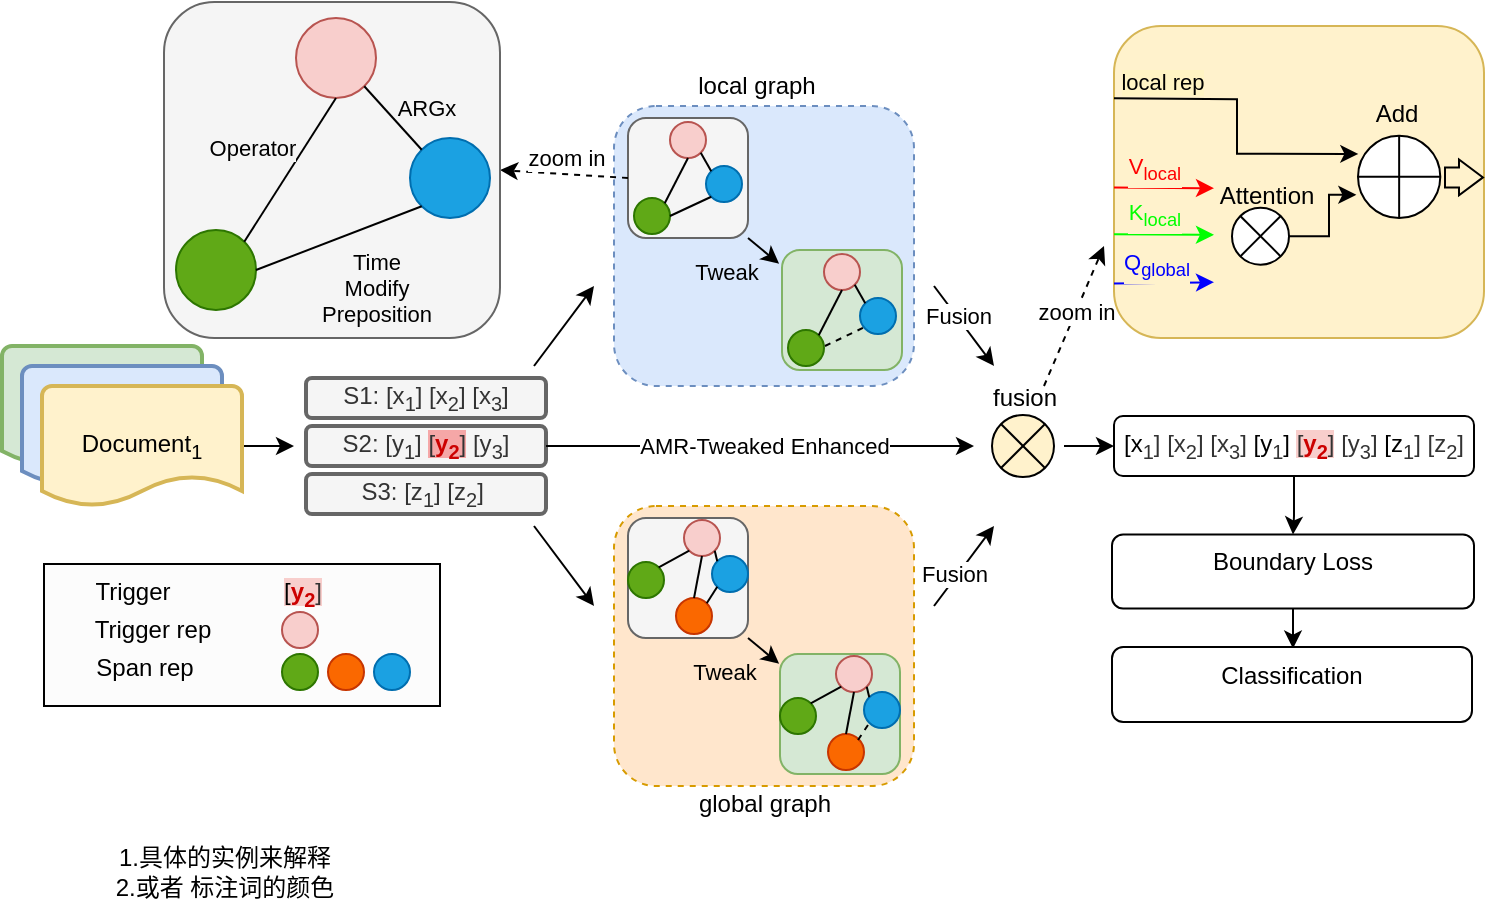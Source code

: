 <mxfile version="22.0.8" type="github">
  <diagram name="第 1 页" id="aBAtC7C85wRrQgK5SBA-">
    <mxGraphModel dx="304" dy="196" grid="1" gridSize="10" guides="1" tooltips="1" connect="1" arrows="1" fold="1" page="1" pageScale="1" pageWidth="827" pageHeight="1169" math="0" shadow="0">
      <root>
        <mxCell id="0" />
        <mxCell id="1" parent="0" />
        <mxCell id="pVMCiTDg7z46em1MxIxY-14" value="" style="rounded=1;whiteSpace=wrap;html=1;fillStyle=auto;dashed=1;glass=0;perimeterSpacing=0;resizeHeight=0;fillColor=#dae8fc;strokeColor=#6c8ebf;" parent="1" vertex="1">
          <mxGeometry x="315" y="80" width="150" height="140" as="geometry" />
        </mxCell>
        <mxCell id="pVMCiTDg7z46em1MxIxY-2" value="" style="rounded=1;whiteSpace=wrap;html=1;fillColor=#f5f5f5;fontColor=#333333;strokeColor=#666666;" parent="1" vertex="1">
          <mxGeometry x="322" y="86" width="60" height="60" as="geometry" />
        </mxCell>
        <mxCell id="pVMCiTDg7z46em1MxIxY-97" value="" style="edgeStyle=orthogonalEdgeStyle;rounded=0;orthogonalLoop=1;jettySize=auto;html=1;" parent="1" target="pVMCiTDg7z46em1MxIxY-96" edge="1">
          <mxGeometry relative="1" as="geometry">
            <mxPoint x="541" y="250" as="sourcePoint" />
            <Array as="points">
              <mxPoint x="540" y="250" />
              <mxPoint x="540" y="250" />
            </Array>
          </mxGeometry>
        </mxCell>
        <mxCell id="pVMCiTDg7z46em1MxIxY-6" value="" style="strokeWidth=2;html=1;shape=mxgraph.flowchart.document2;whiteSpace=wrap;size=0.25;fillColor=#d5e8d4;strokeColor=#82b366;" parent="1" vertex="1">
          <mxGeometry x="9" y="200" width="100" height="60" as="geometry" />
        </mxCell>
        <mxCell id="pVMCiTDg7z46em1MxIxY-7" value="" style="strokeWidth=2;html=1;shape=mxgraph.flowchart.document2;whiteSpace=wrap;size=0.25;fillColor=#dae8fc;strokeColor=#6c8ebf;" parent="1" vertex="1">
          <mxGeometry x="19" y="210" width="100" height="60" as="geometry" />
        </mxCell>
        <mxCell id="pVMCiTDg7z46em1MxIxY-10" value="" style="edgeStyle=orthogonalEdgeStyle;rounded=0;orthogonalLoop=1;jettySize=auto;html=1;" parent="1" source="pVMCiTDg7z46em1MxIxY-8" edge="1">
          <mxGeometry relative="1" as="geometry">
            <mxPoint x="155" y="250" as="targetPoint" />
          </mxGeometry>
        </mxCell>
        <mxCell id="pVMCiTDg7z46em1MxIxY-8" value="Document&lt;sub&gt;1&lt;/sub&gt;" style="strokeWidth=2;html=1;shape=mxgraph.flowchart.document2;whiteSpace=wrap;size=0.25;fillColor=#fff2cc;strokeColor=#d6b656;" parent="1" vertex="1">
          <mxGeometry x="29" y="220" width="100" height="60" as="geometry" />
        </mxCell>
        <mxCell id="pVMCiTDg7z46em1MxIxY-9" value="S1: [x&lt;sub&gt;1&lt;/sub&gt;] [x&lt;sub&gt;2&lt;/sub&gt;] [x&lt;sub&gt;3&lt;/sub&gt;]" style="rounded=1;whiteSpace=wrap;html=1;strokeWidth=2;fillColor=#f5f5f5;fontColor=#333333;strokeColor=#666666;" parent="1" vertex="1">
          <mxGeometry x="161" y="216" width="120" height="20" as="geometry" />
        </mxCell>
        <mxCell id="pVMCiTDg7z46em1MxIxY-11" value="S2: [y&lt;sub&gt;1&lt;/sub&gt;] &lt;span style=&quot;background-color: rgb(245, 167, 167);&quot;&gt;[&lt;font style=&quot;&quot; color=&quot;#cc0000&quot;&gt;&lt;b&gt;y&lt;sub&gt;2&lt;/sub&gt;&lt;/b&gt;&lt;/font&gt;]&lt;/span&gt; [y&lt;sub&gt;3&lt;/sub&gt;]" style="rounded=1;whiteSpace=wrap;html=1;strokeWidth=2;fillColor=#f5f5f5;fontColor=#333333;strokeColor=#666666;" parent="1" vertex="1">
          <mxGeometry x="161" y="240" width="120" height="20" as="geometry" />
        </mxCell>
        <mxCell id="pVMCiTDg7z46em1MxIxY-12" value="S3: [z&lt;sub&gt;1&lt;/sub&gt;] [z&lt;sub&gt;2&lt;/sub&gt;]&amp;nbsp;" style="rounded=1;whiteSpace=wrap;html=1;strokeWidth=2;fillColor=#f5f5f5;fontColor=#333333;strokeColor=#666666;" parent="1" vertex="1">
          <mxGeometry x="161" y="264" width="120" height="20" as="geometry" />
        </mxCell>
        <mxCell id="pVMCiTDg7z46em1MxIxY-26" value="" style="edgeStyle=none;orthogonalLoop=1;jettySize=auto;html=1;rounded=0;" parent="1" edge="1">
          <mxGeometry width="100" relative="1" as="geometry">
            <mxPoint x="475" y="330" as="sourcePoint" />
            <mxPoint x="505" y="290" as="targetPoint" />
            <Array as="points" />
          </mxGeometry>
        </mxCell>
        <mxCell id="pVMCiTDg7z46em1MxIxY-93" value="Fusion" style="edgeLabel;html=1;align=center;verticalAlign=middle;resizable=0;points=[];" parent="pVMCiTDg7z46em1MxIxY-26" vertex="1" connectable="0">
          <mxGeometry x="-0.248" y="2" relative="1" as="geometry">
            <mxPoint as="offset" />
          </mxGeometry>
        </mxCell>
        <mxCell id="pVMCiTDg7z46em1MxIxY-27" value="" style="edgeStyle=none;orthogonalLoop=1;jettySize=auto;html=1;rounded=0;" parent="1" edge="1">
          <mxGeometry width="100" relative="1" as="geometry">
            <mxPoint x="475" y="170" as="sourcePoint" />
            <mxPoint x="505" y="210" as="targetPoint" />
            <Array as="points" />
          </mxGeometry>
        </mxCell>
        <mxCell id="pVMCiTDg7z46em1MxIxY-92" value="Fusion" style="edgeLabel;html=1;align=center;verticalAlign=middle;resizable=0;points=[];" parent="pVMCiTDg7z46em1MxIxY-27" vertex="1" connectable="0">
          <mxGeometry x="-0.243" y="1" relative="1" as="geometry">
            <mxPoint as="offset" />
          </mxGeometry>
        </mxCell>
        <mxCell id="pVMCiTDg7z46em1MxIxY-28" value="" style="edgeStyle=none;orthogonalLoop=1;jettySize=auto;html=1;rounded=0;" parent="1" edge="1">
          <mxGeometry width="100" relative="1" as="geometry">
            <mxPoint x="275" y="210" as="sourcePoint" />
            <mxPoint x="305" y="170" as="targetPoint" />
            <Array as="points" />
          </mxGeometry>
        </mxCell>
        <mxCell id="pVMCiTDg7z46em1MxIxY-31" value="" style="edgeStyle=none;orthogonalLoop=1;jettySize=auto;html=1;rounded=0;" parent="1" edge="1">
          <mxGeometry width="100" relative="1" as="geometry">
            <mxPoint x="275" y="290" as="sourcePoint" />
            <mxPoint x="305" y="330" as="targetPoint" />
            <Array as="points" />
          </mxGeometry>
        </mxCell>
        <mxCell id="pVMCiTDg7z46em1MxIxY-33" value="" style="rounded=1;whiteSpace=wrap;html=1;fillColor=#d5e8d4;strokeColor=#82b366;" parent="1" vertex="1">
          <mxGeometry x="399" y="152" width="60" height="60" as="geometry" />
        </mxCell>
        <mxCell id="pVMCiTDg7z46em1MxIxY-37" value="" style="edgeStyle=none;orthogonalLoop=1;jettySize=auto;html=1;rounded=0;entryX=-0.024;entryY=0.115;entryDx=0;entryDy=0;entryPerimeter=0;" parent="1" target="pVMCiTDg7z46em1MxIxY-33" edge="1">
          <mxGeometry width="100" relative="1" as="geometry">
            <mxPoint x="382" y="146" as="sourcePoint" />
            <mxPoint x="412" y="186" as="targetPoint" />
            <Array as="points" />
          </mxGeometry>
        </mxCell>
        <mxCell id="pVMCiTDg7z46em1MxIxY-99" value="Tweak" style="edgeLabel;html=1;align=center;verticalAlign=middle;resizable=0;points=[];labelBackgroundColor=#dae8fc;" parent="pVMCiTDg7z46em1MxIxY-37" vertex="1" connectable="0">
          <mxGeometry x="-0.424" relative="1" as="geometry">
            <mxPoint x="-16" y="13" as="offset" />
          </mxGeometry>
        </mxCell>
        <mxCell id="pVMCiTDg7z46em1MxIxY-39" value="" style="rounded=1;whiteSpace=wrap;html=1;fillStyle=auto;dashed=1;glass=0;perimeterSpacing=0;resizeHeight=0;fillColor=#ffe6cc;strokeColor=#d79b00;" parent="1" vertex="1">
          <mxGeometry x="315" y="280" width="150" height="140" as="geometry" />
        </mxCell>
        <mxCell id="pVMCiTDg7z46em1MxIxY-40" value="" style="rounded=1;whiteSpace=wrap;html=1;fillColor=#f5f5f5;fontColor=#333333;strokeColor=#666666;" parent="1" vertex="1">
          <mxGeometry x="322" y="286" width="60" height="60" as="geometry" />
        </mxCell>
        <mxCell id="pVMCiTDg7z46em1MxIxY-42" value="" style="edgeStyle=none;orthogonalLoop=1;jettySize=auto;html=1;rounded=0;entryX=-0.024;entryY=0.115;entryDx=0;entryDy=0;entryPerimeter=0;" parent="1" edge="1">
          <mxGeometry width="100" relative="1" as="geometry">
            <mxPoint x="382" y="346" as="sourcePoint" />
            <mxPoint x="397.56" y="358.9" as="targetPoint" />
            <Array as="points" />
          </mxGeometry>
        </mxCell>
        <mxCell id="pVMCiTDg7z46em1MxIxY-100" value="Tweak" style="edgeLabel;html=1;align=center;verticalAlign=middle;resizable=0;points=[];labelBackgroundColor=#ffe6cc;" parent="pVMCiTDg7z46em1MxIxY-42" vertex="1" connectable="0">
          <mxGeometry x="-0.349" y="1" relative="1" as="geometry">
            <mxPoint x="-18" y="13" as="offset" />
          </mxGeometry>
        </mxCell>
        <mxCell id="pVMCiTDg7z46em1MxIxY-44" value="" style="ellipse;whiteSpace=wrap;html=1;aspect=fixed;fillColor=#f8cecc;strokeColor=#b85450;" parent="1" vertex="1">
          <mxGeometry x="343" y="88" width="18" height="18" as="geometry" />
        </mxCell>
        <mxCell id="pVMCiTDg7z46em1MxIxY-45" value="" style="ellipse;whiteSpace=wrap;html=1;aspect=fixed;fillColor=#1ba1e2;fontColor=#ffffff;strokeColor=#006EAF;" parent="1" vertex="1">
          <mxGeometry x="361" y="110" width="18" height="18" as="geometry" />
        </mxCell>
        <mxCell id="pVMCiTDg7z46em1MxIxY-46" value="" style="ellipse;whiteSpace=wrap;html=1;aspect=fixed;fillColor=#60a917;fontColor=#ffffff;strokeColor=#2D7600;" parent="1" vertex="1">
          <mxGeometry x="325" y="126" width="18" height="18" as="geometry" />
        </mxCell>
        <mxCell id="pVMCiTDg7z46em1MxIxY-48" value="" style="endArrow=none;html=1;rounded=0;entryX=0.5;entryY=1;entryDx=0;entryDy=0;exitX=1;exitY=0;exitDx=0;exitDy=0;" parent="1" source="pVMCiTDg7z46em1MxIxY-46" target="pVMCiTDg7z46em1MxIxY-44" edge="1">
          <mxGeometry width="50" height="50" relative="1" as="geometry">
            <mxPoint x="334" y="124" as="sourcePoint" />
            <mxPoint x="443" y="104" as="targetPoint" />
          </mxGeometry>
        </mxCell>
        <mxCell id="pVMCiTDg7z46em1MxIxY-49" value="" style="endArrow=none;html=1;rounded=0;entryX=0;entryY=1;entryDx=0;entryDy=0;exitX=1;exitY=0.5;exitDx=0;exitDy=0;" parent="1" source="pVMCiTDg7z46em1MxIxY-46" target="pVMCiTDg7z46em1MxIxY-45" edge="1">
          <mxGeometry width="50" height="50" relative="1" as="geometry">
            <mxPoint x="350" y="139" as="sourcePoint" />
            <mxPoint x="360" y="114" as="targetPoint" />
          </mxGeometry>
        </mxCell>
        <mxCell id="pVMCiTDg7z46em1MxIxY-50" value="" style="endArrow=none;html=1;rounded=0;entryX=0;entryY=0;entryDx=0;entryDy=0;exitX=1;exitY=1;exitDx=0;exitDy=0;" parent="1" source="pVMCiTDg7z46em1MxIxY-44" target="pVMCiTDg7z46em1MxIxY-45" edge="1">
          <mxGeometry width="50" height="50" relative="1" as="geometry">
            <mxPoint x="360" y="149" as="sourcePoint" />
            <mxPoint x="370" y="124" as="targetPoint" />
          </mxGeometry>
        </mxCell>
        <mxCell id="pVMCiTDg7z46em1MxIxY-58" value="" style="ellipse;whiteSpace=wrap;html=1;aspect=fixed;fillColor=#f8cecc;strokeColor=#b85450;" parent="1" vertex="1">
          <mxGeometry x="420" y="154" width="18" height="18" as="geometry" />
        </mxCell>
        <mxCell id="pVMCiTDg7z46em1MxIxY-59" value="" style="ellipse;whiteSpace=wrap;html=1;aspect=fixed;fillColor=#1ba1e2;fontColor=#ffffff;strokeColor=#006EAF;" parent="1" vertex="1">
          <mxGeometry x="438" y="176" width="18" height="18" as="geometry" />
        </mxCell>
        <mxCell id="pVMCiTDg7z46em1MxIxY-60" value="" style="ellipse;whiteSpace=wrap;html=1;aspect=fixed;fillColor=#60a917;fontColor=#ffffff;strokeColor=#2D7600;" parent="1" vertex="1">
          <mxGeometry x="402" y="192" width="18" height="18" as="geometry" />
        </mxCell>
        <mxCell id="pVMCiTDg7z46em1MxIxY-61" value="" style="endArrow=none;html=1;rounded=0;entryX=0.5;entryY=1;entryDx=0;entryDy=0;exitX=1;exitY=0;exitDx=0;exitDy=0;" parent="1" source="pVMCiTDg7z46em1MxIxY-60" target="pVMCiTDg7z46em1MxIxY-58" edge="1">
          <mxGeometry width="50" height="50" relative="1" as="geometry">
            <mxPoint x="411" y="190" as="sourcePoint" />
            <mxPoint x="520" y="170" as="targetPoint" />
          </mxGeometry>
        </mxCell>
        <mxCell id="pVMCiTDg7z46em1MxIxY-63" value="" style="endArrow=none;html=1;rounded=0;entryX=0;entryY=0;entryDx=0;entryDy=0;exitX=1;exitY=1;exitDx=0;exitDy=0;" parent="1" source="pVMCiTDg7z46em1MxIxY-58" target="pVMCiTDg7z46em1MxIxY-59" edge="1">
          <mxGeometry width="50" height="50" relative="1" as="geometry">
            <mxPoint x="437" y="215" as="sourcePoint" />
            <mxPoint x="447" y="190" as="targetPoint" />
          </mxGeometry>
        </mxCell>
        <mxCell id="pVMCiTDg7z46em1MxIxY-86" value="" style="ellipse;whiteSpace=wrap;html=1;aspect=fixed;fillColor=#f8cecc;strokeColor=#b85450;" parent="1" vertex="1">
          <mxGeometry x="350" y="287" width="18" height="18" as="geometry" />
        </mxCell>
        <mxCell id="pVMCiTDg7z46em1MxIxY-87" value="" style="ellipse;whiteSpace=wrap;html=1;aspect=fixed;fillColor=#60a917;fontColor=#ffffff;strokeColor=#2D7600;" parent="1" vertex="1">
          <mxGeometry x="322" y="308" width="18" height="18" as="geometry" />
        </mxCell>
        <mxCell id="pVMCiTDg7z46em1MxIxY-88" value="" style="endArrow=none;html=1;rounded=0;entryX=0;entryY=1;entryDx=0;entryDy=0;exitX=1;exitY=0;exitDx=0;exitDy=0;" parent="1" source="pVMCiTDg7z46em1MxIxY-87" target="pVMCiTDg7z46em1MxIxY-86" edge="1">
          <mxGeometry width="50" height="50" relative="1" as="geometry">
            <mxPoint x="343" y="312" as="sourcePoint" />
            <mxPoint x="452" y="292" as="targetPoint" />
          </mxGeometry>
        </mxCell>
        <mxCell id="pVMCiTDg7z46em1MxIxY-89" value="" style="ellipse;whiteSpace=wrap;html=1;aspect=fixed;fillColor=#1ba1e2;fontColor=#ffffff;strokeColor=#006EAF;" parent="1" vertex="1">
          <mxGeometry x="364" y="305" width="18" height="18" as="geometry" />
        </mxCell>
        <mxCell id="pVMCiTDg7z46em1MxIxY-90" value="" style="ellipse;whiteSpace=wrap;html=1;aspect=fixed;fillColor=#fa6800;fontColor=#000000;strokeColor=#C73500;" parent="1" vertex="1">
          <mxGeometry x="346" y="326" width="18" height="18" as="geometry" />
        </mxCell>
        <mxCell id="pVMCiTDg7z46em1MxIxY-91" value="" style="endArrow=none;html=1;rounded=0;entryX=0;entryY=1;entryDx=0;entryDy=0;exitX=1;exitY=0;exitDx=0;exitDy=0;" parent="1" source="pVMCiTDg7z46em1MxIxY-90" target="pVMCiTDg7z46em1MxIxY-89" edge="1">
          <mxGeometry width="50" height="50" relative="1" as="geometry">
            <mxPoint x="345" y="331" as="sourcePoint" />
            <mxPoint x="363" y="311" as="targetPoint" />
          </mxGeometry>
        </mxCell>
        <mxCell id="pVMCiTDg7z46em1MxIxY-102" value="" style="edgeStyle=orthogonalEdgeStyle;rounded=0;orthogonalLoop=1;jettySize=auto;html=1;" parent="1" source="pVMCiTDg7z46em1MxIxY-96" target="pVMCiTDg7z46em1MxIxY-101" edge="1">
          <mxGeometry relative="1" as="geometry" />
        </mxCell>
        <mxCell id="pVMCiTDg7z46em1MxIxY-96" value="[x&lt;sub style=&quot;border-color: var(--border-color); color: rgb(51, 51, 51);&quot;&gt;1&lt;/sub&gt;&lt;span style=&quot;color: rgb(51, 51, 51);&quot;&gt;] [x&lt;/span&gt;&lt;sub style=&quot;border-color: var(--border-color); color: rgb(51, 51, 51);&quot;&gt;2&lt;/sub&gt;&lt;span style=&quot;color: rgb(51, 51, 51);&quot;&gt;] [x&lt;/span&gt;&lt;sub style=&quot;border-color: var(--border-color); color: rgb(51, 51, 51);&quot;&gt;3&lt;/sub&gt;&lt;span style=&quot;color: rgb(51, 51, 51);&quot;&gt;]&amp;nbsp;&lt;/span&gt;[y&lt;sub style=&quot;border-color: var(--border-color); color: rgb(51, 51, 51);&quot;&gt;1&lt;/sub&gt;]&amp;nbsp;&lt;span style=&quot;background-color: rgb(248, 206, 204);&quot;&gt;&lt;span style=&quot;color: rgb(51, 51, 51);&quot;&gt;[&lt;/span&gt;&lt;font style=&quot;border-color: var(--border-color);&quot; color=&quot;#cc0000&quot;&gt;&lt;b style=&quot;border-color: var(--border-color);&quot;&gt;y&lt;sub style=&quot;border-color: var(--border-color);&quot;&gt;2&lt;/sub&gt;&lt;/b&gt;&lt;/font&gt;&lt;span style=&quot;color: rgb(51, 51, 51);&quot;&gt;]&lt;/span&gt;&lt;/span&gt;&lt;span style=&quot;color: rgb(51, 51, 51);&quot;&gt;&amp;nbsp;[y&lt;/span&gt;&lt;sub style=&quot;border-color: var(--border-color); color: rgb(51, 51, 51);&quot;&gt;3&lt;/sub&gt;&lt;span style=&quot;color: rgb(51, 51, 51);&quot;&gt;]&lt;/span&gt;&amp;nbsp;[z&lt;sub style=&quot;border-color: var(--border-color); color: rgb(51, 51, 51);&quot;&gt;1&lt;/sub&gt;&lt;span style=&quot;color: rgb(51, 51, 51);&quot;&gt;] [z&lt;/span&gt;&lt;sub style=&quot;border-color: var(--border-color); color: rgb(51, 51, 51);&quot;&gt;2&lt;/sub&gt;&lt;span style=&quot;color: rgb(51, 51, 51);&quot;&gt;]&lt;/span&gt;" style="rounded=1;whiteSpace=wrap;html=1;verticalAlign=top;" parent="1" vertex="1">
          <mxGeometry x="565" y="235" width="180" height="30" as="geometry" />
        </mxCell>
        <mxCell id="pVMCiTDg7z46em1MxIxY-104" value="" style="edgeStyle=orthogonalEdgeStyle;rounded=0;orthogonalLoop=1;jettySize=auto;html=1;" parent="1" source="pVMCiTDg7z46em1MxIxY-101" target="pVMCiTDg7z46em1MxIxY-103" edge="1">
          <mxGeometry relative="1" as="geometry" />
        </mxCell>
        <mxCell id="pVMCiTDg7z46em1MxIxY-101" value="Boundary Loss" style="whiteSpace=wrap;html=1;verticalAlign=top;rounded=1;" parent="1" vertex="1">
          <mxGeometry x="564" y="294.25" width="181" height="37" as="geometry" />
        </mxCell>
        <mxCell id="pVMCiTDg7z46em1MxIxY-103" value="Classification" style="whiteSpace=wrap;html=1;verticalAlign=top;rounded=1;" parent="1" vertex="1">
          <mxGeometry x="564" y="350.5" width="180" height="37.5" as="geometry" />
        </mxCell>
        <mxCell id="L6vsH4I87ayAv4RI-xaD-2" value="" style="endArrow=classic;html=1;rounded=0;dashed=1;exitX=0;exitY=0.5;exitDx=0;exitDy=0;entryX=1;entryY=0.5;entryDx=0;entryDy=0;" parent="1" source="pVMCiTDg7z46em1MxIxY-2" target="L6vsH4I87ayAv4RI-xaD-8" edge="1">
          <mxGeometry width="50" height="50" relative="1" as="geometry">
            <mxPoint x="479" y="146" as="sourcePoint" />
            <mxPoint x="540" y="100" as="targetPoint" />
          </mxGeometry>
        </mxCell>
        <mxCell id="miJZAYwyKmaXPgzx9ikr-5" value="zoom in" style="edgeLabel;html=1;align=center;verticalAlign=middle;resizable=0;points=[];" parent="L6vsH4I87ayAv4RI-xaD-2" vertex="1" connectable="0">
          <mxGeometry x="0.174" relative="1" as="geometry">
            <mxPoint x="6" y="-8" as="offset" />
          </mxGeometry>
        </mxCell>
        <mxCell id="L6vsH4I87ayAv4RI-xaD-8" value="" style="rounded=1;whiteSpace=wrap;html=1;fillColor=#f5f5f5;fontColor=#333333;strokeColor=#666666;" parent="1" vertex="1">
          <mxGeometry x="90" y="28" width="168" height="168" as="geometry" />
        </mxCell>
        <mxCell id="L6vsH4I87ayAv4RI-xaD-12" value="" style="ellipse;whiteSpace=wrap;html=1;aspect=fixed;fillColor=#f8cecc;strokeColor=#b85450;" parent="1" vertex="1">
          <mxGeometry x="156" y="36" width="40" height="40" as="geometry" />
        </mxCell>
        <mxCell id="L6vsH4I87ayAv4RI-xaD-13" value="" style="ellipse;whiteSpace=wrap;html=1;aspect=fixed;fillColor=#1ba1e2;fontColor=#ffffff;strokeColor=#006EAF;" parent="1" vertex="1">
          <mxGeometry x="213" y="96" width="40" height="40" as="geometry" />
        </mxCell>
        <mxCell id="L6vsH4I87ayAv4RI-xaD-14" value="" style="ellipse;whiteSpace=wrap;html=1;aspect=fixed;fillColor=#60a917;fontColor=#ffffff;strokeColor=#2D7600;" parent="1" vertex="1">
          <mxGeometry x="96" y="142" width="40" height="40" as="geometry" />
        </mxCell>
        <mxCell id="L6vsH4I87ayAv4RI-xaD-15" value="" style="endArrow=none;html=1;rounded=0;entryX=0.5;entryY=1;entryDx=0;entryDy=0;exitX=1;exitY=0;exitDx=0;exitDy=0;" parent="1" source="L6vsH4I87ayAv4RI-xaD-14" target="L6vsH4I87ayAv4RI-xaD-12" edge="1">
          <mxGeometry width="50" height="50" relative="1" as="geometry">
            <mxPoint x="102" y="66" as="sourcePoint" />
            <mxPoint x="211" y="46" as="targetPoint" />
          </mxGeometry>
        </mxCell>
        <mxCell id="miJZAYwyKmaXPgzx9ikr-3" value="Operator" style="edgeLabel;html=1;align=center;verticalAlign=middle;resizable=0;points=[];labelBackgroundColor=#f5f5f5;" parent="L6vsH4I87ayAv4RI-xaD-15" vertex="1" connectable="0">
          <mxGeometry x="0.344" y="-2" relative="1" as="geometry">
            <mxPoint x="-29" as="offset" />
          </mxGeometry>
        </mxCell>
        <mxCell id="L6vsH4I87ayAv4RI-xaD-16" value="" style="endArrow=none;html=1;rounded=0;entryX=0;entryY=1;entryDx=0;entryDy=0;exitX=1;exitY=0.5;exitDx=0;exitDy=0;" parent="1" source="L6vsH4I87ayAv4RI-xaD-14" target="L6vsH4I87ayAv4RI-xaD-13" edge="1">
          <mxGeometry width="50" height="50" relative="1" as="geometry">
            <mxPoint x="118" y="81" as="sourcePoint" />
            <mxPoint x="128" y="56" as="targetPoint" />
          </mxGeometry>
        </mxCell>
        <mxCell id="L6vsH4I87ayAv4RI-xaD-24" value="Time&lt;br&gt;Modify&lt;br&gt;Preposition" style="edgeLabel;html=1;align=center;verticalAlign=middle;resizable=0;points=[];labelBackgroundColor=#f5f5f5;" parent="L6vsH4I87ayAv4RI-xaD-16" vertex="1" connectable="0">
          <mxGeometry x="0.384" y="-2" relative="1" as="geometry">
            <mxPoint x="2" y="29" as="offset" />
          </mxGeometry>
        </mxCell>
        <mxCell id="L6vsH4I87ayAv4RI-xaD-17" value="" style="endArrow=none;html=1;rounded=0;entryX=0;entryY=0;entryDx=0;entryDy=0;exitX=1;exitY=1;exitDx=0;exitDy=0;" parent="1" source="L6vsH4I87ayAv4RI-xaD-12" target="L6vsH4I87ayAv4RI-xaD-13" edge="1">
          <mxGeometry width="50" height="50" relative="1" as="geometry">
            <mxPoint x="128" y="91" as="sourcePoint" />
            <mxPoint x="138" y="66" as="targetPoint" />
          </mxGeometry>
        </mxCell>
        <mxCell id="miJZAYwyKmaXPgzx9ikr-4" value="ARGx" style="edgeLabel;html=1;align=center;verticalAlign=middle;resizable=0;points=[];labelBackgroundColor=#f5f5f5;" parent="L6vsH4I87ayAv4RI-xaD-17" vertex="1" connectable="0">
          <mxGeometry x="0.05" y="3" relative="1" as="geometry">
            <mxPoint x="13" y="-4" as="offset" />
          </mxGeometry>
        </mxCell>
        <mxCell id="L6vsH4I87ayAv4RI-xaD-26" value="" style="rounded=0;whiteSpace=wrap;html=1;fillColor=#fcfcfc;" parent="1" vertex="1">
          <mxGeometry x="30" y="309" width="198" height="71" as="geometry" />
        </mxCell>
        <mxCell id="L6vsH4I87ayAv4RI-xaD-27" value="" style="ellipse;whiteSpace=wrap;html=1;aspect=fixed;fillColor=#f8cecc;strokeColor=#b85450;" parent="1" vertex="1">
          <mxGeometry x="149" y="333" width="18" height="18" as="geometry" />
        </mxCell>
        <mxCell id="L6vsH4I87ayAv4RI-xaD-30" value="Trigger rep" style="text;html=1;strokeColor=none;fillColor=none;align=center;verticalAlign=middle;whiteSpace=wrap;rounded=0;" parent="1" vertex="1">
          <mxGeometry x="49" y="327" width="71" height="30" as="geometry" />
        </mxCell>
        <mxCell id="L6vsH4I87ayAv4RI-xaD-33" value="" style="endArrow=none;html=1;rounded=0;exitX=1;exitY=1;exitDx=0;exitDy=0;entryX=0;entryY=0;entryDx=0;entryDy=0;" parent="1" source="pVMCiTDg7z46em1MxIxY-86" target="pVMCiTDg7z46em1MxIxY-89" edge="1">
          <mxGeometry width="50" height="50" relative="1" as="geometry">
            <mxPoint x="360" y="340" as="sourcePoint" />
            <mxPoint x="410" y="290" as="targetPoint" />
          </mxGeometry>
        </mxCell>
        <mxCell id="L6vsH4I87ayAv4RI-xaD-34" value="" style="rounded=1;whiteSpace=wrap;html=1;fillColor=#d5e8d4;strokeColor=#82b366;" parent="1" vertex="1">
          <mxGeometry x="398" y="354" width="60" height="60" as="geometry" />
        </mxCell>
        <mxCell id="L6vsH4I87ayAv4RI-xaD-35" value="" style="ellipse;whiteSpace=wrap;html=1;aspect=fixed;fillColor=#f8cecc;strokeColor=#b85450;" parent="1" vertex="1">
          <mxGeometry x="426" y="355" width="18" height="18" as="geometry" />
        </mxCell>
        <mxCell id="L6vsH4I87ayAv4RI-xaD-36" value="" style="ellipse;whiteSpace=wrap;html=1;aspect=fixed;fillColor=#60a917;fontColor=#ffffff;strokeColor=#2D7600;" parent="1" vertex="1">
          <mxGeometry x="398" y="376" width="18" height="18" as="geometry" />
        </mxCell>
        <mxCell id="L6vsH4I87ayAv4RI-xaD-37" value="" style="endArrow=none;html=1;rounded=0;entryX=0;entryY=1;entryDx=0;entryDy=0;exitX=1;exitY=0;exitDx=0;exitDy=0;" parent="1" source="L6vsH4I87ayAv4RI-xaD-36" target="L6vsH4I87ayAv4RI-xaD-35" edge="1">
          <mxGeometry width="50" height="50" relative="1" as="geometry">
            <mxPoint x="419" y="380" as="sourcePoint" />
            <mxPoint x="528" y="360" as="targetPoint" />
          </mxGeometry>
        </mxCell>
        <mxCell id="L6vsH4I87ayAv4RI-xaD-38" value="" style="ellipse;whiteSpace=wrap;html=1;aspect=fixed;fillColor=#1ba1e2;fontColor=#ffffff;strokeColor=#006EAF;" parent="1" vertex="1">
          <mxGeometry x="440" y="373" width="18" height="18" as="geometry" />
        </mxCell>
        <mxCell id="L6vsH4I87ayAv4RI-xaD-39" value="" style="ellipse;whiteSpace=wrap;html=1;aspect=fixed;fillColor=#fa6800;fontColor=#000000;strokeColor=#C73500;" parent="1" vertex="1">
          <mxGeometry x="422" y="394" width="18" height="18" as="geometry" />
        </mxCell>
        <mxCell id="L6vsH4I87ayAv4RI-xaD-41" value="" style="endArrow=none;html=1;rounded=0;exitX=1;exitY=1;exitDx=0;exitDy=0;entryX=0;entryY=0;entryDx=0;entryDy=0;" parent="1" source="L6vsH4I87ayAv4RI-xaD-35" target="L6vsH4I87ayAv4RI-xaD-38" edge="1">
          <mxGeometry width="50" height="50" relative="1" as="geometry">
            <mxPoint x="436" y="408" as="sourcePoint" />
            <mxPoint x="486" y="358" as="targetPoint" />
          </mxGeometry>
        </mxCell>
        <mxCell id="L6vsH4I87ayAv4RI-xaD-42" value="&lt;span style=&quot;background-color: rgb(248, 206, 204);&quot;&gt;[&lt;font style=&quot;border-color: var(--border-color);&quot; color=&quot;#cc0000&quot;&gt;&lt;b style=&quot;border-color: var(--border-color);&quot;&gt;y&lt;sub style=&quot;border-color: var(--border-color);&quot;&gt;2&lt;/sub&gt;&lt;/b&gt;&lt;/font&gt;&lt;span style=&quot;color: rgb(51, 51, 51);&quot;&gt;]&lt;/span&gt;&lt;/span&gt;" style="text;html=1;strokeColor=none;fillColor=none;align=center;verticalAlign=middle;whiteSpace=wrap;rounded=0;" parent="1" vertex="1">
          <mxGeometry x="143.5" y="309" width="31" height="30" as="geometry" />
        </mxCell>
        <mxCell id="L6vsH4I87ayAv4RI-xaD-43" value="Trigger" style="text;html=1;strokeColor=none;fillColor=none;align=center;verticalAlign=middle;whiteSpace=wrap;rounded=0;" parent="1" vertex="1">
          <mxGeometry x="39" y="308" width="71" height="30" as="geometry" />
        </mxCell>
        <mxCell id="L6vsH4I87ayAv4RI-xaD-44" value="" style="endArrow=none;html=1;rounded=0;entryX=0.5;entryY=1;entryDx=0;entryDy=0;exitX=0.5;exitY=0;exitDx=0;exitDy=0;" parent="1" source="pVMCiTDg7z46em1MxIxY-90" target="pVMCiTDg7z46em1MxIxY-86" edge="1">
          <mxGeometry width="50" height="50" relative="1" as="geometry">
            <mxPoint x="310" y="360" as="sourcePoint" />
            <mxPoint x="360" y="310" as="targetPoint" />
          </mxGeometry>
        </mxCell>
        <mxCell id="L6vsH4I87ayAv4RI-xaD-45" value="" style="endArrow=none;html=1;rounded=0;entryX=0.5;entryY=1;entryDx=0;entryDy=0;exitX=0.5;exitY=0;exitDx=0;exitDy=0;" parent="1" source="L6vsH4I87ayAv4RI-xaD-39" target="L6vsH4I87ayAv4RI-xaD-35" edge="1">
          <mxGeometry width="50" height="50" relative="1" as="geometry">
            <mxPoint x="365" y="336" as="sourcePoint" />
            <mxPoint x="369" y="315" as="targetPoint" />
          </mxGeometry>
        </mxCell>
        <mxCell id="L6vsH4I87ayAv4RI-xaD-46" value="" style="ellipse;whiteSpace=wrap;html=1;aspect=fixed;fillColor=#60a917;fontColor=#ffffff;strokeColor=#2D7600;" parent="1" vertex="1">
          <mxGeometry x="149" y="354" width="18" height="18" as="geometry" />
        </mxCell>
        <mxCell id="L6vsH4I87ayAv4RI-xaD-47" value="" style="ellipse;whiteSpace=wrap;html=1;aspect=fixed;fillColor=#fa6800;fontColor=#000000;strokeColor=#C73500;" parent="1" vertex="1">
          <mxGeometry x="172" y="354" width="18" height="18" as="geometry" />
        </mxCell>
        <mxCell id="L6vsH4I87ayAv4RI-xaD-48" value="" style="ellipse;whiteSpace=wrap;html=1;aspect=fixed;fillColor=#1ba1e2;fontColor=#ffffff;strokeColor=#006EAF;" parent="1" vertex="1">
          <mxGeometry x="195" y="354" width="18" height="18" as="geometry" />
        </mxCell>
        <mxCell id="L6vsH4I87ayAv4RI-xaD-49" value="Span rep" style="text;html=1;strokeColor=none;fillColor=none;align=center;verticalAlign=middle;whiteSpace=wrap;rounded=0;" parent="1" vertex="1">
          <mxGeometry x="39.5" y="346" width="81" height="30" as="geometry" />
        </mxCell>
        <mxCell id="L6vsH4I87ayAv4RI-xaD-51" value="" style="endArrow=classic;html=1;rounded=0;exitX=1;exitY=0.5;exitDx=0;exitDy=0;entryX=0;entryY=0.5;entryDx=0;entryDy=0;entryPerimeter=0;" parent="1" source="pVMCiTDg7z46em1MxIxY-11" edge="1">
          <mxGeometry width="50" height="50" relative="1" as="geometry">
            <mxPoint x="320" y="280" as="sourcePoint" />
            <mxPoint x="495" y="250" as="targetPoint" />
          </mxGeometry>
        </mxCell>
        <mxCell id="L6vsH4I87ayAv4RI-xaD-53" value="AMR-Tweaked Enhanced" style="edgeLabel;html=1;align=center;verticalAlign=middle;resizable=0;points=[];" parent="L6vsH4I87ayAv4RI-xaD-51" vertex="1" connectable="0">
          <mxGeometry x="0.25" y="-2" relative="1" as="geometry">
            <mxPoint x="-25" y="-2" as="offset" />
          </mxGeometry>
        </mxCell>
        <mxCell id="L6vsH4I87ayAv4RI-xaD-54" value="local graph" style="text;html=1;align=center;verticalAlign=middle;resizable=0;points=[];autosize=1;strokeColor=none;fillColor=none;" parent="1" vertex="1">
          <mxGeometry x="346" y="55" width="80" height="30" as="geometry" />
        </mxCell>
        <mxCell id="L6vsH4I87ayAv4RI-xaD-55" value="global graph" style="text;html=1;align=center;verticalAlign=middle;resizable=0;points=[];autosize=1;strokeColor=none;fillColor=none;" parent="1" vertex="1">
          <mxGeometry x="345" y="414" width="90" height="30" as="geometry" />
        </mxCell>
        <mxCell id="L6vsH4I87ayAv4RI-xaD-56" value="" style="shape=sumEllipse;perimeter=ellipsePerimeter;whiteSpace=wrap;html=1;backgroundOutline=1;fillColor=#fff2cc;strokeColor=#000000;" parent="1" vertex="1">
          <mxGeometry x="504" y="234.5" width="31" height="31" as="geometry" />
        </mxCell>
        <mxCell id="L6vsH4I87ayAv4RI-xaD-58" value="" style="endArrow=classic;html=1;rounded=0;dashed=1;" parent="1" edge="1">
          <mxGeometry width="50" height="50" relative="1" as="geometry">
            <mxPoint x="530" y="220" as="sourcePoint" />
            <mxPoint x="560" y="150" as="targetPoint" />
          </mxGeometry>
        </mxCell>
        <mxCell id="miJZAYwyKmaXPgzx9ikr-6" value="zoom in" style="edgeLabel;html=1;align=center;verticalAlign=middle;resizable=0;points=[];" parent="L6vsH4I87ayAv4RI-xaD-58" vertex="1" connectable="0">
          <mxGeometry x="0.059" relative="1" as="geometry">
            <mxPoint as="offset" />
          </mxGeometry>
        </mxCell>
        <mxCell id="L6vsH4I87ayAv4RI-xaD-59" value="" style="rounded=1;whiteSpace=wrap;html=1;fillColor=#fff2cc;strokeColor=#d6b656;" parent="1" vertex="1">
          <mxGeometry x="565" y="40" width="185" height="156" as="geometry" />
        </mxCell>
        <mxCell id="L6vsH4I87ayAv4RI-xaD-80" value="" style="endArrow=classic;html=1;rounded=0;strokeColor=#ff0000;" parent="1" edge="1">
          <mxGeometry width="50" height="50" relative="1" as="geometry">
            <mxPoint x="565" y="120.81" as="sourcePoint" />
            <mxPoint x="615" y="121.1" as="targetPoint" />
          </mxGeometry>
        </mxCell>
        <mxCell id="L6vsH4I87ayAv4RI-xaD-81" value="&lt;font color=&quot;#ff0000&quot;&gt;V&lt;sub&gt;local&lt;/sub&gt;&lt;/font&gt;" style="edgeLabel;html=1;align=center;verticalAlign=middle;resizable=0;points=[];labelBackgroundColor=#fff2cc;" parent="L6vsH4I87ayAv4RI-xaD-80" vertex="1" connectable="0">
          <mxGeometry x="-0.379" y="1" relative="1" as="geometry">
            <mxPoint x="4" y="-8" as="offset" />
          </mxGeometry>
        </mxCell>
        <mxCell id="L6vsH4I87ayAv4RI-xaD-82" value="" style="endArrow=classic;html=1;rounded=0;strokeColor=#0000ff;" parent="1" edge="1">
          <mxGeometry width="50" height="50" relative="1" as="geometry">
            <mxPoint x="565" y="168.81" as="sourcePoint" />
            <mxPoint x="615" y="168.1" as="targetPoint" />
          </mxGeometry>
        </mxCell>
        <mxCell id="L6vsH4I87ayAv4RI-xaD-83" value="&lt;font color=&quot;#0000ff&quot;&gt;Q&lt;sub&gt;global&lt;/sub&gt;&lt;/font&gt;" style="edgeLabel;html=1;align=center;verticalAlign=middle;resizable=0;points=[];labelBackgroundColor=#fff2cc;" parent="L6vsH4I87ayAv4RI-xaD-82" vertex="1" connectable="0">
          <mxGeometry x="-0.321" y="1" relative="1" as="geometry">
            <mxPoint x="4" y="-8" as="offset" />
          </mxGeometry>
        </mxCell>
        <mxCell id="L6vsH4I87ayAv4RI-xaD-84" value="" style="endArrow=classic;html=1;rounded=0;entryX=0.004;entryY=0.221;entryDx=0;entryDy=0;edgeStyle=orthogonalEdgeStyle;entryPerimeter=0;" parent="1" target="L6vsH4I87ayAv4RI-xaD-87" edge="1">
          <mxGeometry width="50" height="50" relative="1" as="geometry">
            <mxPoint x="565" y="76.1" as="sourcePoint" />
            <mxPoint x="645" y="76.39" as="targetPoint" />
          </mxGeometry>
        </mxCell>
        <mxCell id="L6vsH4I87ayAv4RI-xaD-93" value="local rep" style="edgeLabel;html=1;align=center;verticalAlign=middle;resizable=0;points=[];labelBackgroundColor=#FFF4C3;" parent="L6vsH4I87ayAv4RI-xaD-84" vertex="1" connectable="0">
          <mxGeometry x="-0.428" relative="1" as="geometry">
            <mxPoint x="-19" y="-9" as="offset" />
          </mxGeometry>
        </mxCell>
        <mxCell id="L6vsH4I87ayAv4RI-xaD-86" value="" style="shape=sumEllipse;perimeter=ellipsePerimeter;whiteSpace=wrap;html=1;backgroundOutline=1;" parent="1" vertex="1">
          <mxGeometry x="624" y="130.85" width="28.5" height="28.5" as="geometry" />
        </mxCell>
        <mxCell id="L6vsH4I87ayAv4RI-xaD-87" value="" style="shape=orEllipse;perimeter=ellipsePerimeter;whiteSpace=wrap;html=1;backgroundOutline=1;" parent="1" vertex="1">
          <mxGeometry x="687" y="94.85" width="41.15" height="41.15" as="geometry" />
        </mxCell>
        <mxCell id="L6vsH4I87ayAv4RI-xaD-88" value="" style="endArrow=classic;html=1;rounded=0;strokeColor=#00ff00;" parent="1" edge="1">
          <mxGeometry width="50" height="50" relative="1" as="geometry">
            <mxPoint x="565" y="144.1" as="sourcePoint" />
            <mxPoint x="615" y="144.39" as="targetPoint" />
          </mxGeometry>
        </mxCell>
        <mxCell id="L6vsH4I87ayAv4RI-xaD-89" value="&lt;font color=&quot;#00ff00&quot;&gt;K&lt;sub style=&quot;&quot;&gt;local&lt;/sub&gt;&lt;/font&gt;" style="edgeLabel;html=1;align=center;verticalAlign=middle;resizable=0;points=[];labelBackgroundColor=#fff2cc;" parent="L6vsH4I87ayAv4RI-xaD-88" vertex="1" connectable="0">
          <mxGeometry x="-0.379" y="1" relative="1" as="geometry">
            <mxPoint x="4" y="-8" as="offset" />
          </mxGeometry>
        </mxCell>
        <mxCell id="L6vsH4I87ayAv4RI-xaD-90" value="Attention" style="text;html=1;align=center;verticalAlign=middle;resizable=0;points=[];autosize=1;strokeColor=none;fillColor=none;" parent="1" vertex="1">
          <mxGeometry x="606.25" y="110.1" width="70" height="30" as="geometry" />
        </mxCell>
        <mxCell id="L6vsH4I87ayAv4RI-xaD-91" style="edgeStyle=orthogonalEdgeStyle;rounded=0;orthogonalLoop=1;jettySize=auto;html=1;entryX=-0.02;entryY=0.718;entryDx=0;entryDy=0;entryPerimeter=0;" parent="1" source="L6vsH4I87ayAv4RI-xaD-86" target="L6vsH4I87ayAv4RI-xaD-87" edge="1">
          <mxGeometry relative="1" as="geometry" />
        </mxCell>
        <mxCell id="L6vsH4I87ayAv4RI-xaD-92" value="" style="shape=flexArrow;endArrow=classic;html=1;rounded=0;endWidth=6.857;endSize=3.669;" parent="1" edge="1">
          <mxGeometry width="50" height="50" relative="1" as="geometry">
            <mxPoint x="730" y="115.71" as="sourcePoint" />
            <mxPoint x="750" y="115.71" as="targetPoint" />
          </mxGeometry>
        </mxCell>
        <mxCell id="miJZAYwyKmaXPgzx9ikr-1" value="" style="endArrow=none;html=1;rounded=0;entryX=0;entryY=1;entryDx=0;entryDy=0;exitX=1;exitY=0.5;exitDx=0;exitDy=0;dashed=1;" parent="1" edge="1">
          <mxGeometry width="50" height="50" relative="1" as="geometry">
            <mxPoint x="420.5" y="200" as="sourcePoint" />
            <mxPoint x="441.5" y="190" as="targetPoint" />
          </mxGeometry>
        </mxCell>
        <mxCell id="miJZAYwyKmaXPgzx9ikr-2" value="1.具体的实例来解释&lt;br&gt;2.或者 标注词的颜色" style="text;html=1;align=center;verticalAlign=middle;resizable=0;points=[];autosize=1;strokeColor=none;fillColor=none;" parent="1" vertex="1">
          <mxGeometry x="55" y="443" width="130" height="40" as="geometry" />
        </mxCell>
        <mxCell id="oEz1iu90TZtMotsWFyNv-1" value="fusion" style="text;html=1;align=center;verticalAlign=middle;resizable=0;points=[];autosize=1;strokeColor=none;fillColor=none;" vertex="1" parent="1">
          <mxGeometry x="489.5" y="211" width="60" height="30" as="geometry" />
        </mxCell>
        <mxCell id="oEz1iu90TZtMotsWFyNv-2" value="Add" style="text;html=1;align=center;verticalAlign=middle;resizable=0;points=[];autosize=1;strokeColor=none;fillColor=none;" vertex="1" parent="1">
          <mxGeometry x="686" y="69" width="40" height="30" as="geometry" />
        </mxCell>
        <mxCell id="oEz1iu90TZtMotsWFyNv-3" value="" style="endArrow=none;html=1;rounded=0;entryX=0;entryY=1;entryDx=0;entryDy=0;exitX=1;exitY=0;exitDx=0;exitDy=0;dashed=1;" edge="1" parent="1">
          <mxGeometry width="50" height="50" relative="1" as="geometry">
            <mxPoint x="437" y="397" as="sourcePoint" />
            <mxPoint x="443" y="388" as="targetPoint" />
          </mxGeometry>
        </mxCell>
      </root>
    </mxGraphModel>
  </diagram>
</mxfile>
